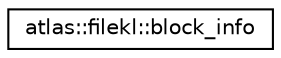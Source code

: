 digraph "Graphical Class Hierarchy"
{
  edge [fontname="Helvetica",fontsize="10",labelfontname="Helvetica",labelfontsize="10"];
  node [fontname="Helvetica",fontsize="10",shape=record];
  rankdir="LR";
  Node1 [label="atlas::filekl::block_info",height=0.2,width=0.4,color="black", fillcolor="white", style="filled",URL="$structatlas_1_1filekl_1_1block__info.html"];
}
